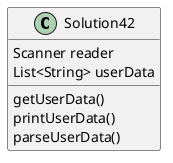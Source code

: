 @startuml
'https://plantuml.com/class-diagram

class Solution42 {
Scanner reader
List<String> userData

getUserData()
printUserData()
parseUserData()
}
@enduml